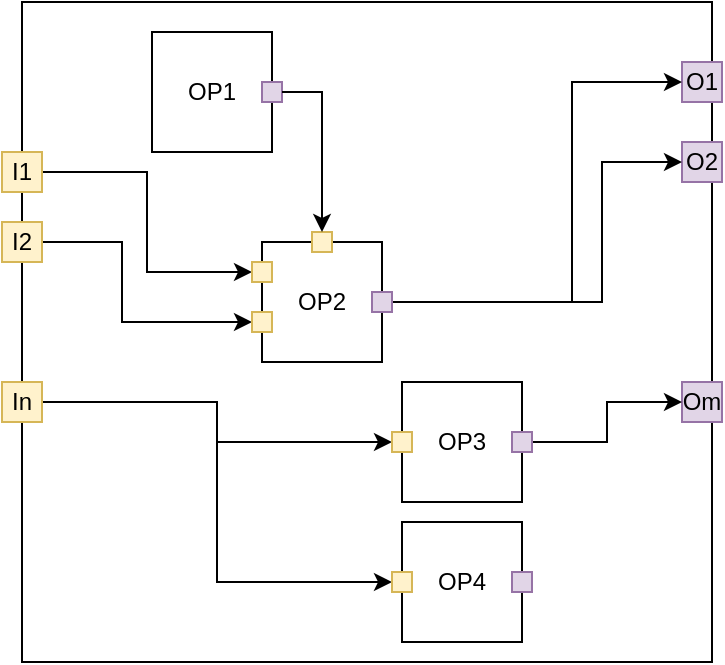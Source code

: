 <mxfile version="26.1.0">
  <diagram name="Page-1" id="I4iBSf7HecRMN5N45_ss">
    <mxGraphModel dx="683" dy="355" grid="1" gridSize="5" guides="1" tooltips="1" connect="1" arrows="1" fold="1" page="1" pageScale="1" pageWidth="3300" pageHeight="4681" math="0" shadow="0">
      <root>
        <mxCell id="0" />
        <mxCell id="1" parent="0" />
        <mxCell id="7SVz8rzK_keazNESmz3t-21" value="" style="rounded=0;whiteSpace=wrap;html=1;" vertex="1" parent="1">
          <mxGeometry x="560" y="160" width="345" height="330" as="geometry" />
        </mxCell>
        <mxCell id="7SVz8rzK_keazNESmz3t-16" style="edgeStyle=orthogonalEdgeStyle;rounded=0;orthogonalLoop=1;jettySize=auto;html=1;entryX=0;entryY=0.5;entryDx=0;entryDy=0;" edge="1" parent="1" source="7SVz8rzK_keazNESmz3t-2" target="7SVz8rzK_keazNESmz3t-14">
          <mxGeometry relative="1" as="geometry" />
        </mxCell>
        <mxCell id="7SVz8rzK_keazNESmz3t-2" value="I1" style="whiteSpace=wrap;html=1;aspect=fixed;fillColor=#fff2cc;strokeColor=#d6b656;" vertex="1" parent="1">
          <mxGeometry x="550" y="235" width="20" height="20" as="geometry" />
        </mxCell>
        <mxCell id="7SVz8rzK_keazNESmz3t-17" style="edgeStyle=orthogonalEdgeStyle;rounded=0;orthogonalLoop=1;jettySize=auto;html=1;exitX=1;exitY=0.5;exitDx=0;exitDy=0;entryX=0;entryY=0.5;entryDx=0;entryDy=0;" edge="1" parent="1" source="7SVz8rzK_keazNESmz3t-3" target="7SVz8rzK_keazNESmz3t-15">
          <mxGeometry relative="1" as="geometry">
            <Array as="points">
              <mxPoint x="610" y="280" />
              <mxPoint x="610" y="320" />
            </Array>
          </mxGeometry>
        </mxCell>
        <mxCell id="7SVz8rzK_keazNESmz3t-3" value="I2" style="whiteSpace=wrap;html=1;aspect=fixed;strokeColor=#d6b656;align=center;verticalAlign=middle;fontFamily=Helvetica;fontSize=12;fontColor=default;fillColor=#fff2cc;" vertex="1" parent="1">
          <mxGeometry x="550" y="270" width="20" height="20" as="geometry" />
        </mxCell>
        <mxCell id="7SVz8rzK_keazNESmz3t-31" style="edgeStyle=orthogonalEdgeStyle;rounded=0;orthogonalLoop=1;jettySize=auto;html=1;entryX=0;entryY=0.5;entryDx=0;entryDy=0;" edge="1" parent="1" source="7SVz8rzK_keazNESmz3t-4" target="7SVz8rzK_keazNESmz3t-30">
          <mxGeometry relative="1" as="geometry" />
        </mxCell>
        <mxCell id="7SVz8rzK_keazNESmz3t-34" style="edgeStyle=orthogonalEdgeStyle;rounded=0;orthogonalLoop=1;jettySize=auto;html=1;exitX=1;exitY=0.5;exitDx=0;exitDy=0;entryX=0;entryY=0.5;entryDx=0;entryDy=0;" edge="1" parent="1" source="7SVz8rzK_keazNESmz3t-4" target="7SVz8rzK_keazNESmz3t-33">
          <mxGeometry relative="1" as="geometry" />
        </mxCell>
        <mxCell id="7SVz8rzK_keazNESmz3t-4" value="In" style="whiteSpace=wrap;html=1;aspect=fixed;strokeColor=#d6b656;align=center;verticalAlign=middle;fontFamily=Helvetica;fontSize=12;fontColor=default;fillColor=#fff2cc;" vertex="1" parent="1">
          <mxGeometry x="550" y="350" width="20" height="20" as="geometry" />
        </mxCell>
        <mxCell id="7SVz8rzK_keazNESmz3t-5" value="O1" style="whiteSpace=wrap;html=1;aspect=fixed;fillColor=#e1d5e7;strokeColor=#9673a6;" vertex="1" parent="1">
          <mxGeometry x="890" y="190" width="20" height="20" as="geometry" />
        </mxCell>
        <mxCell id="7SVz8rzK_keazNESmz3t-6" value="O2" style="whiteSpace=wrap;html=1;aspect=fixed;strokeColor=#9673a6;align=center;verticalAlign=middle;fontFamily=Helvetica;fontSize=12;fontColor=default;fillColor=#e1d5e7;" vertex="1" parent="1">
          <mxGeometry x="890" y="230" width="20" height="20" as="geometry" />
        </mxCell>
        <mxCell id="7SVz8rzK_keazNESmz3t-7" value="Om" style="whiteSpace=wrap;html=1;aspect=fixed;strokeColor=#9673a6;align=center;verticalAlign=middle;fontFamily=Helvetica;fontSize=12;fontColor=default;fillColor=#e1d5e7;" vertex="1" parent="1">
          <mxGeometry x="890" y="350" width="20" height="20" as="geometry" />
        </mxCell>
        <mxCell id="7SVz8rzK_keazNESmz3t-22" style="edgeStyle=orthogonalEdgeStyle;rounded=0;orthogonalLoop=1;jettySize=auto;html=1;entryX=0;entryY=0.5;entryDx=0;entryDy=0;" edge="1" parent="1" source="7SVz8rzK_keazNESmz3t-10" target="7SVz8rzK_keazNESmz3t-6">
          <mxGeometry relative="1" as="geometry">
            <Array as="points">
              <mxPoint x="850" y="310" />
              <mxPoint x="850" y="240" />
            </Array>
          </mxGeometry>
        </mxCell>
        <mxCell id="7SVz8rzK_keazNESmz3t-10" value="OP2" style="rounded=0;whiteSpace=wrap;html=1;" vertex="1" parent="1">
          <mxGeometry x="680" y="280" width="60" height="60" as="geometry" />
        </mxCell>
        <mxCell id="7SVz8rzK_keazNESmz3t-13" value="" style="group" vertex="1" connectable="0" parent="1">
          <mxGeometry x="625" y="175" width="65" height="60" as="geometry" />
        </mxCell>
        <mxCell id="7SVz8rzK_keazNESmz3t-9" value="OP1" style="rounded=0;whiteSpace=wrap;html=1;" vertex="1" parent="7SVz8rzK_keazNESmz3t-13">
          <mxGeometry width="60" height="60" as="geometry" />
        </mxCell>
        <mxCell id="7SVz8rzK_keazNESmz3t-11" value="" style="whiteSpace=wrap;html=1;aspect=fixed;fillColor=#e1d5e7;strokeColor=#9673a6;" vertex="1" parent="7SVz8rzK_keazNESmz3t-13">
          <mxGeometry x="55" y="25" width="10" height="10" as="geometry" />
        </mxCell>
        <mxCell id="7SVz8rzK_keazNESmz3t-14" value="" style="whiteSpace=wrap;html=1;aspect=fixed;fillColor=#fff2cc;strokeColor=#d6b656;" vertex="1" parent="1">
          <mxGeometry x="675" y="290" width="10" height="10" as="geometry" />
        </mxCell>
        <mxCell id="7SVz8rzK_keazNESmz3t-15" value="" style="whiteSpace=wrap;html=1;aspect=fixed;fillColor=#fff2cc;strokeColor=#d6b656;" vertex="1" parent="1">
          <mxGeometry x="675" y="315" width="10" height="10" as="geometry" />
        </mxCell>
        <mxCell id="7SVz8rzK_keazNESmz3t-18" value="OP3" style="rounded=0;whiteSpace=wrap;html=1;" vertex="1" parent="1">
          <mxGeometry x="750" y="350" width="60" height="60" as="geometry" />
        </mxCell>
        <mxCell id="7SVz8rzK_keazNESmz3t-20" style="edgeStyle=orthogonalEdgeStyle;rounded=0;orthogonalLoop=1;jettySize=auto;html=1;entryX=0;entryY=0.5;entryDx=0;entryDy=0;" edge="1" parent="1" source="7SVz8rzK_keazNESmz3t-19" target="7SVz8rzK_keazNESmz3t-7">
          <mxGeometry relative="1" as="geometry" />
        </mxCell>
        <mxCell id="7SVz8rzK_keazNESmz3t-19" value="" style="whiteSpace=wrap;html=1;aspect=fixed;fillColor=#e1d5e7;strokeColor=#9673a6;" vertex="1" parent="1">
          <mxGeometry x="805" y="375" width="10" height="10" as="geometry" />
        </mxCell>
        <mxCell id="7SVz8rzK_keazNESmz3t-24" style="edgeStyle=orthogonalEdgeStyle;rounded=0;orthogonalLoop=1;jettySize=auto;html=1;entryX=0;entryY=0.5;entryDx=0;entryDy=0;" edge="1" parent="1" source="7SVz8rzK_keazNESmz3t-23" target="7SVz8rzK_keazNESmz3t-5">
          <mxGeometry relative="1" as="geometry">
            <Array as="points">
              <mxPoint x="835" y="310" />
              <mxPoint x="835" y="200" />
            </Array>
          </mxGeometry>
        </mxCell>
        <mxCell id="7SVz8rzK_keazNESmz3t-23" value="" style="whiteSpace=wrap;html=1;aspect=fixed;fillColor=#e1d5e7;strokeColor=#9673a6;" vertex="1" parent="1">
          <mxGeometry x="735" y="305" width="10" height="10" as="geometry" />
        </mxCell>
        <mxCell id="7SVz8rzK_keazNESmz3t-26" value="" style="whiteSpace=wrap;html=1;aspect=fixed;fillColor=#fff2cc;strokeColor=#d6b656;" vertex="1" parent="1">
          <mxGeometry x="705" y="275" width="10" height="10" as="geometry" />
        </mxCell>
        <mxCell id="7SVz8rzK_keazNESmz3t-28" style="edgeStyle=orthogonalEdgeStyle;rounded=0;orthogonalLoop=1;jettySize=auto;html=1;entryX=0.5;entryY=0;entryDx=0;entryDy=0;" edge="1" parent="1" source="7SVz8rzK_keazNESmz3t-11" target="7SVz8rzK_keazNESmz3t-26">
          <mxGeometry relative="1" as="geometry" />
        </mxCell>
        <mxCell id="7SVz8rzK_keazNESmz3t-30" value="" style="whiteSpace=wrap;html=1;aspect=fixed;fillColor=#fff2cc;strokeColor=#d6b656;" vertex="1" parent="1">
          <mxGeometry x="745" y="375" width="10" height="10" as="geometry" />
        </mxCell>
        <mxCell id="7SVz8rzK_keazNESmz3t-32" value="OP4" style="rounded=0;whiteSpace=wrap;html=1;" vertex="1" parent="1">
          <mxGeometry x="750" y="420" width="60" height="60" as="geometry" />
        </mxCell>
        <mxCell id="7SVz8rzK_keazNESmz3t-33" value="" style="whiteSpace=wrap;html=1;aspect=fixed;fillColor=#fff2cc;strokeColor=#d6b656;" vertex="1" parent="1">
          <mxGeometry x="745" y="445" width="10" height="10" as="geometry" />
        </mxCell>
        <mxCell id="7SVz8rzK_keazNESmz3t-35" value="" style="whiteSpace=wrap;html=1;aspect=fixed;fillColor=#e1d5e7;strokeColor=#9673a6;" vertex="1" parent="1">
          <mxGeometry x="805" y="445" width="10" height="10" as="geometry" />
        </mxCell>
      </root>
    </mxGraphModel>
  </diagram>
</mxfile>
